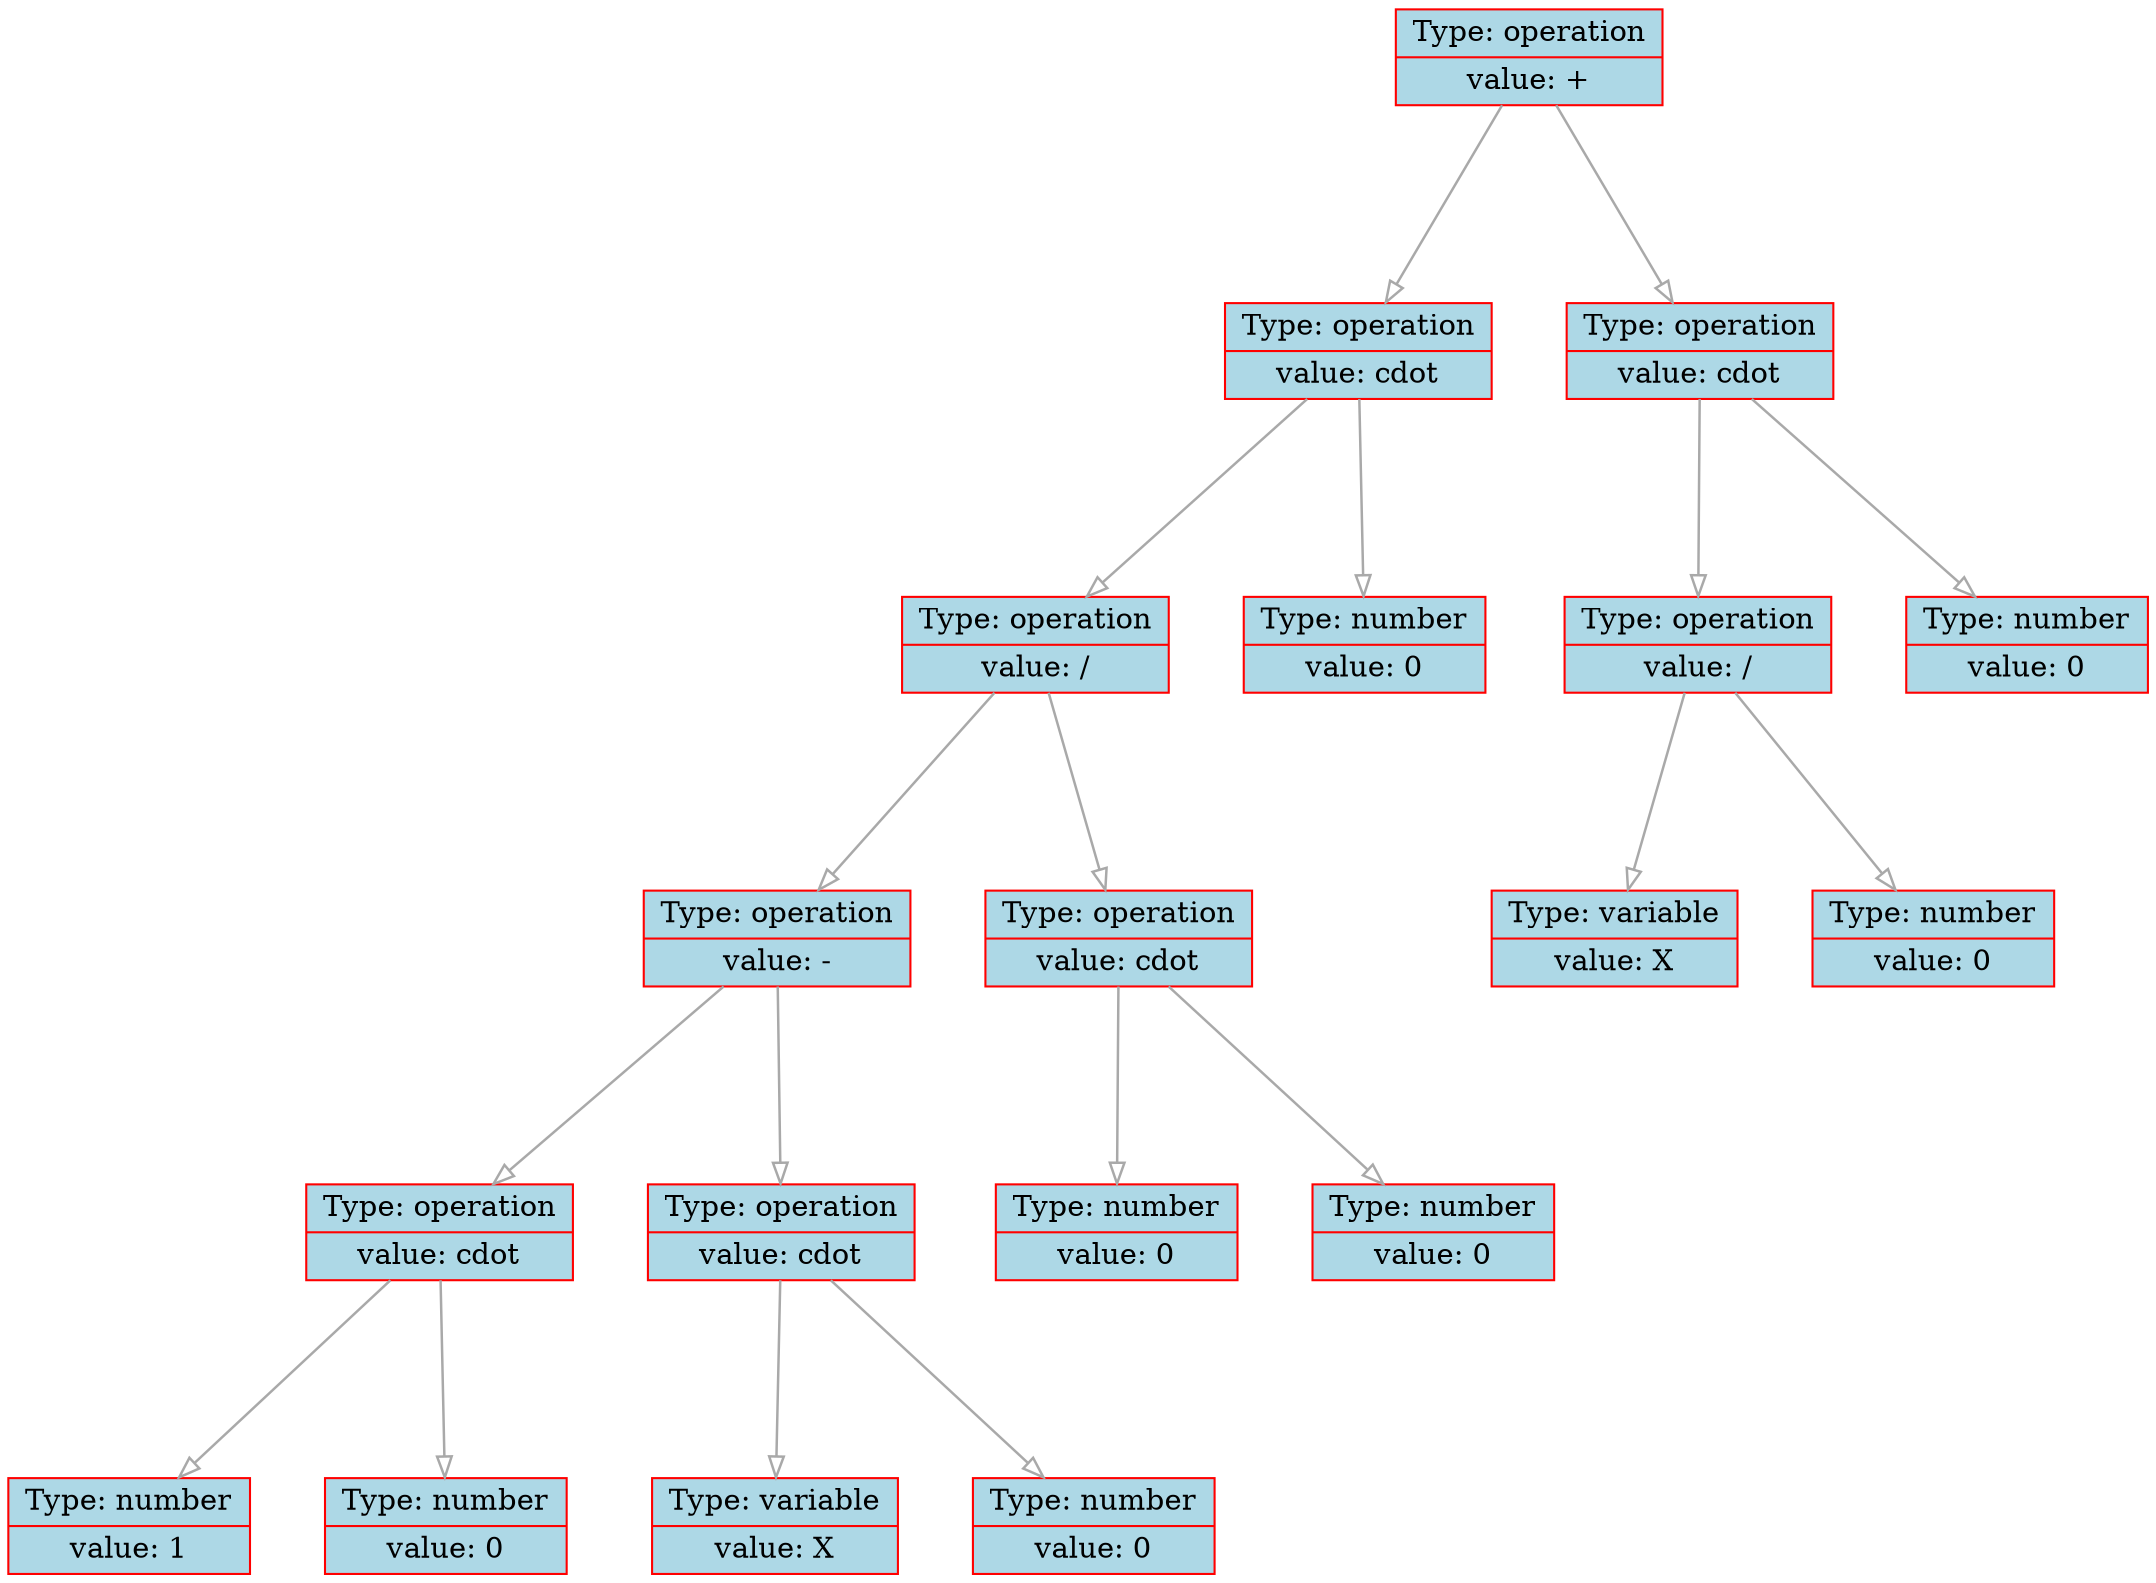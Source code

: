 
    digraph g {
        dpi      = 200;
        fontname = "Comic Sans MS";
        fontsize = 20;
        rankdir   =  TB;
        edge [color = darkgrey, arrowhead = onormal, arrowsize = 1, penwidth = 1.2]
        graph[fillcolor = lightgreen, ranksep = 1.3, nodesep = 0.5,
        style = "rounded, filled",color = green, penwidth = 2]

    Node000001f5d1c26530[shape=record, width=0.2, style="filled", color="red", fillcolor="lightblue",label=" {Type: operation | value: +}"] 
 
Node000001f5d1c263b0[shape=record, width=0.2, style="filled", color="red", fillcolor="lightblue",label=" {Type: operation | value: \cdot}"] 
 
Node000001f5d1c26500[shape=record, width=0.2, style="filled", color="red", fillcolor="lightblue",label=" {Type: operation | value: /}"] 
 
Node000001f5d1c264d0[shape=record, width=0.2, style="filled", color="red", fillcolor="lightblue",label=" {Type: operation | value: -}"] 
 
Node000001f5d1c26350[shape=record, width=0.2, style="filled", color="red", fillcolor="lightblue",label=" {Type: operation | value: \cdot}"] 
 
Node000001f5d1c265c0[shape=record, width=0.2, style="filled", color="red", fillcolor="lightblue",label=" {Type: number | value: 1}"] 
 
Node000001f5d1c264a0[shape=record, width=0.2, style="filled", color="red", fillcolor="lightblue",label=" {Type: number | value: 0}"] 
 
Node000001f5d1c26440[shape=record, width=0.2, style="filled", color="red", fillcolor="lightblue",label=" {Type: operation | value: \cdot}"] 
 
Node000001f5d1c21b90[shape=record, width=0.2, style="filled", color="red", fillcolor="lightblue",label=" {Type: variable | value: X}"] 
 
Node000001f5d1c21b60[shape=record, width=0.2, style="filled", color="red", fillcolor="lightblue",label=" {Type: number | value: 0}"] 
 
Node000001f5d1c21b30[shape=record, width=0.2, style="filled", color="red", fillcolor="lightblue",label=" {Type: operation | value: \cdot}"] 
 
Node000001f5d1c21b00[shape=record, width=0.2, style="filled", color="red", fillcolor="lightblue",label=" {Type: number | value: 0}"] 
 
Node000001f5d1c214c0[shape=record, width=0.2, style="filled", color="red", fillcolor="lightblue",label=" {Type: number | value: 0}"] 
 
Node000001f5d1c21690[shape=record, width=0.2, style="filled", color="red", fillcolor="lightblue",label=" {Type: number | value: 0}"] 
 
Node000001f5d1c217a0[shape=record, width=0.2, style="filled", color="red", fillcolor="lightblue",label=" {Type: operation | value: \cdot}"] 
 
Node000001f5d1c218e0[shape=record, width=0.2, style="filled", color="red", fillcolor="lightblue",label=" {Type: operation | value: /}"] 
 
Node000001f5d1c21550[shape=record, width=0.2, style="filled", color="red", fillcolor="lightblue",label=" {Type: variable | value: X}"] 
 
Node000001f5d1c21660[shape=record, width=0.2, style="filled", color="red", fillcolor="lightblue",label=" {Type: number | value: 0}"] 
 
Node000001f5d1c219f0[shape=record, width=0.2, style="filled", color="red", fillcolor="lightblue",label=" {Type: number | value: 0}"] 
 
Node000001f5d1c26530->Node000001f5d1c263b0
Node000001f5d1c263b0->Node000001f5d1c26500
Node000001f5d1c26500->Node000001f5d1c264d0
Node000001f5d1c264d0->Node000001f5d1c26350
Node000001f5d1c26350->Node000001f5d1c265c0
Node000001f5d1c26350->Node000001f5d1c264a0
Node000001f5d1c264d0->Node000001f5d1c26440
Node000001f5d1c26440->Node000001f5d1c21b90
Node000001f5d1c26440->Node000001f5d1c21b60
Node000001f5d1c26500->Node000001f5d1c21b30
Node000001f5d1c21b30->Node000001f5d1c21b00
Node000001f5d1c21b30->Node000001f5d1c214c0
Node000001f5d1c263b0->Node000001f5d1c21690
Node000001f5d1c26530->Node000001f5d1c217a0
Node000001f5d1c217a0->Node000001f5d1c218e0
Node000001f5d1c218e0->Node000001f5d1c21550
Node000001f5d1c218e0->Node000001f5d1c21660
Node000001f5d1c217a0->Node000001f5d1c219f0
}
